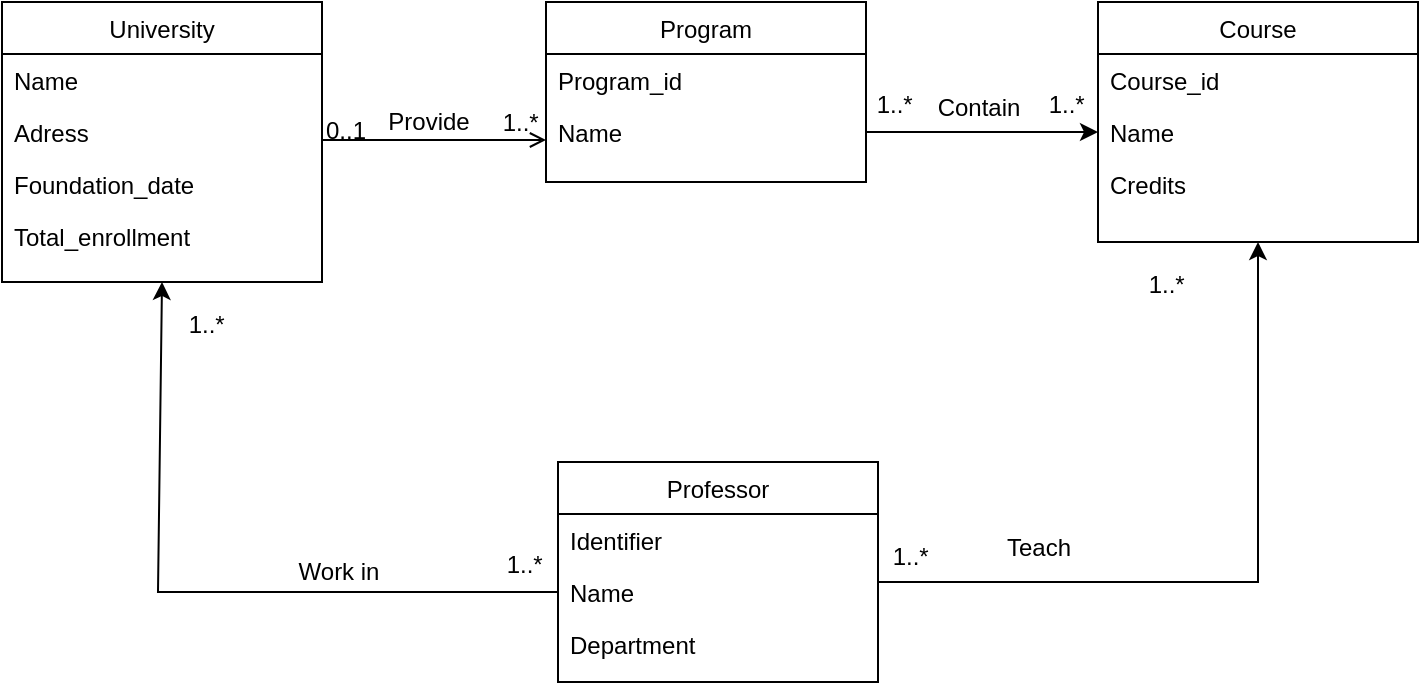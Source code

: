 <mxfile version="22.1.5" type="device">
  <diagram id="C5RBs43oDa-KdzZeNtuy" name="Page-1">
    <mxGraphModel dx="1050" dy="522" grid="1" gridSize="10" guides="1" tooltips="1" connect="1" arrows="1" fold="1" page="1" pageScale="1" pageWidth="827" pageHeight="1169" math="0" shadow="0">
      <root>
        <mxCell id="WIyWlLk6GJQsqaUBKTNV-0" />
        <mxCell id="WIyWlLk6GJQsqaUBKTNV-1" parent="WIyWlLk6GJQsqaUBKTNV-0" />
        <mxCell id="zkfFHV4jXpPFQw0GAbJ--17" value="Program" style="swimlane;fontStyle=0;align=center;verticalAlign=top;childLayout=stackLayout;horizontal=1;startSize=26;horizontalStack=0;resizeParent=1;resizeLast=0;collapsible=1;marginBottom=0;rounded=0;shadow=0;strokeWidth=1;" parent="WIyWlLk6GJQsqaUBKTNV-1" vertex="1">
          <mxGeometry x="414" y="120" width="160" height="90" as="geometry">
            <mxRectangle x="550" y="140" width="160" height="26" as="alternateBounds" />
          </mxGeometry>
        </mxCell>
        <mxCell id="zkfFHV4jXpPFQw0GAbJ--18" value="Program_id" style="text;align=left;verticalAlign=top;spacingLeft=4;spacingRight=4;overflow=hidden;rotatable=0;points=[[0,0.5],[1,0.5]];portConstraint=eastwest;" parent="zkfFHV4jXpPFQw0GAbJ--17" vertex="1">
          <mxGeometry y="26" width="160" height="26" as="geometry" />
        </mxCell>
        <mxCell id="zkfFHV4jXpPFQw0GAbJ--19" value="Name" style="text;align=left;verticalAlign=top;spacingLeft=4;spacingRight=4;overflow=hidden;rotatable=0;points=[[0,0.5],[1,0.5]];portConstraint=eastwest;rounded=0;shadow=0;html=0;" parent="zkfFHV4jXpPFQw0GAbJ--17" vertex="1">
          <mxGeometry y="52" width="160" height="26" as="geometry" />
        </mxCell>
        <mxCell id="zkfFHV4jXpPFQw0GAbJ--26" value="" style="endArrow=open;shadow=0;strokeWidth=1;rounded=0;endFill=1;edgeStyle=elbowEdgeStyle;elbow=vertical;" parent="WIyWlLk6GJQsqaUBKTNV-1" target="zkfFHV4jXpPFQw0GAbJ--17" edge="1">
          <mxGeometry x="0.5" y="41" relative="1" as="geometry">
            <mxPoint x="302" y="189" as="sourcePoint" />
            <mxPoint x="462" y="192" as="targetPoint" />
            <mxPoint x="-40" y="32" as="offset" />
          </mxGeometry>
        </mxCell>
        <mxCell id="zkfFHV4jXpPFQw0GAbJ--27" value="0..1" style="resizable=0;align=left;verticalAlign=bottom;labelBackgroundColor=none;fontSize=12;" parent="zkfFHV4jXpPFQw0GAbJ--26" connectable="0" vertex="1">
          <mxGeometry x="-1" relative="1" as="geometry">
            <mxPoint y="4" as="offset" />
          </mxGeometry>
        </mxCell>
        <mxCell id="qrhlpf7qkC2qyTQFmtWT-0" value="Course" style="swimlane;fontStyle=0;align=center;verticalAlign=top;childLayout=stackLayout;horizontal=1;startSize=26;horizontalStack=0;resizeParent=1;resizeLast=0;collapsible=1;marginBottom=0;rounded=0;shadow=0;strokeWidth=1;" parent="WIyWlLk6GJQsqaUBKTNV-1" vertex="1">
          <mxGeometry x="690" y="120" width="160" height="120" as="geometry">
            <mxRectangle x="550" y="140" width="160" height="26" as="alternateBounds" />
          </mxGeometry>
        </mxCell>
        <mxCell id="qrhlpf7qkC2qyTQFmtWT-1" value="Course_id" style="text;align=left;verticalAlign=top;spacingLeft=4;spacingRight=4;overflow=hidden;rotatable=0;points=[[0,0.5],[1,0.5]];portConstraint=eastwest;" parent="qrhlpf7qkC2qyTQFmtWT-0" vertex="1">
          <mxGeometry y="26" width="160" height="26" as="geometry" />
        </mxCell>
        <mxCell id="qrhlpf7qkC2qyTQFmtWT-2" value="Name" style="text;align=left;verticalAlign=top;spacingLeft=4;spacingRight=4;overflow=hidden;rotatable=0;points=[[0,0.5],[1,0.5]];portConstraint=eastwest;rounded=0;shadow=0;html=0;" parent="qrhlpf7qkC2qyTQFmtWT-0" vertex="1">
          <mxGeometry y="52" width="160" height="26" as="geometry" />
        </mxCell>
        <mxCell id="qrhlpf7qkC2qyTQFmtWT-3" value="Credits" style="text;align=left;verticalAlign=top;spacingLeft=4;spacingRight=4;overflow=hidden;rotatable=0;points=[[0,0.5],[1,0.5]];portConstraint=eastwest;rounded=0;shadow=0;html=0;" parent="qrhlpf7qkC2qyTQFmtWT-0" vertex="1">
          <mxGeometry y="78" width="160" height="26" as="geometry" />
        </mxCell>
        <mxCell id="qrhlpf7qkC2qyTQFmtWT-9" value="University" style="swimlane;fontStyle=0;align=center;verticalAlign=top;childLayout=stackLayout;horizontal=1;startSize=26;horizontalStack=0;resizeParent=1;resizeLast=0;collapsible=1;marginBottom=0;rounded=0;shadow=0;strokeWidth=1;" parent="WIyWlLk6GJQsqaUBKTNV-1" vertex="1">
          <mxGeometry x="142" y="120" width="160" height="140" as="geometry">
            <mxRectangle x="550" y="140" width="160" height="26" as="alternateBounds" />
          </mxGeometry>
        </mxCell>
        <mxCell id="qrhlpf7qkC2qyTQFmtWT-10" value="Name" style="text;align=left;verticalAlign=top;spacingLeft=4;spacingRight=4;overflow=hidden;rotatable=0;points=[[0,0.5],[1,0.5]];portConstraint=eastwest;" parent="qrhlpf7qkC2qyTQFmtWT-9" vertex="1">
          <mxGeometry y="26" width="160" height="26" as="geometry" />
        </mxCell>
        <mxCell id="qrhlpf7qkC2qyTQFmtWT-12" value="Adress" style="text;align=left;verticalAlign=top;spacingLeft=4;spacingRight=4;overflow=hidden;rotatable=0;points=[[0,0.5],[1,0.5]];portConstraint=eastwest;rounded=0;shadow=0;html=0;" parent="qrhlpf7qkC2qyTQFmtWT-9" vertex="1">
          <mxGeometry y="52" width="160" height="26" as="geometry" />
        </mxCell>
        <mxCell id="qrhlpf7qkC2qyTQFmtWT-13" value="Foundation_date" style="text;align=left;verticalAlign=top;spacingLeft=4;spacingRight=4;overflow=hidden;rotatable=0;points=[[0,0.5],[1,0.5]];portConstraint=eastwest;rounded=0;shadow=0;html=0;" parent="qrhlpf7qkC2qyTQFmtWT-9" vertex="1">
          <mxGeometry y="78" width="160" height="26" as="geometry" />
        </mxCell>
        <mxCell id="qrhlpf7qkC2qyTQFmtWT-14" value="Total_enrollment" style="text;align=left;verticalAlign=top;spacingLeft=4;spacingRight=4;overflow=hidden;rotatable=0;points=[[0,0.5],[1,0.5]];portConstraint=eastwest;rounded=0;shadow=0;html=0;" parent="qrhlpf7qkC2qyTQFmtWT-9" vertex="1">
          <mxGeometry y="104" width="160" height="26" as="geometry" />
        </mxCell>
        <mxCell id="qrhlpf7qkC2qyTQFmtWT-15" value=" 1..*" style="resizable=0;align=left;verticalAlign=bottom;labelBackgroundColor=none;fontSize=12;direction=north;" parent="WIyWlLk6GJQsqaUBKTNV-1" connectable="0" vertex="1">
          <mxGeometry x="230" y="290" as="geometry" />
        </mxCell>
        <mxCell id="qrhlpf7qkC2qyTQFmtWT-16" value="Professor" style="swimlane;fontStyle=0;align=center;verticalAlign=top;childLayout=stackLayout;horizontal=1;startSize=26;horizontalStack=0;resizeParent=1;resizeLast=0;collapsible=1;marginBottom=0;rounded=0;shadow=0;strokeWidth=1;" parent="WIyWlLk6GJQsqaUBKTNV-1" vertex="1">
          <mxGeometry x="420" y="350" width="160" height="110" as="geometry">
            <mxRectangle x="550" y="140" width="160" height="26" as="alternateBounds" />
          </mxGeometry>
        </mxCell>
        <mxCell id="qrhlpf7qkC2qyTQFmtWT-17" value="Identifier" style="text;align=left;verticalAlign=top;spacingLeft=4;spacingRight=4;overflow=hidden;rotatable=0;points=[[0,0.5],[1,0.5]];portConstraint=eastwest;" parent="qrhlpf7qkC2qyTQFmtWT-16" vertex="1">
          <mxGeometry y="26" width="160" height="26" as="geometry" />
        </mxCell>
        <mxCell id="qrhlpf7qkC2qyTQFmtWT-18" value="Name" style="text;align=left;verticalAlign=top;spacingLeft=4;spacingRight=4;overflow=hidden;rotatable=0;points=[[0,0.5],[1,0.5]];portConstraint=eastwest;rounded=0;shadow=0;html=0;" parent="qrhlpf7qkC2qyTQFmtWT-16" vertex="1">
          <mxGeometry y="52" width="160" height="26" as="geometry" />
        </mxCell>
        <mxCell id="qrhlpf7qkC2qyTQFmtWT-19" value="Department" style="text;align=left;verticalAlign=top;spacingLeft=4;spacingRight=4;overflow=hidden;rotatable=0;points=[[0,0.5],[1,0.5]];portConstraint=eastwest;rounded=0;shadow=0;html=0;" parent="qrhlpf7qkC2qyTQFmtWT-16" vertex="1">
          <mxGeometry y="78" width="160" height="26" as="geometry" />
        </mxCell>
        <mxCell id="qrhlpf7qkC2qyTQFmtWT-25" value="" style="endArrow=classic;html=1;rounded=0;entryX=0.5;entryY=1;entryDx=0;entryDy=0;exitX=0;exitY=0.5;exitDx=0;exitDy=0;" parent="WIyWlLk6GJQsqaUBKTNV-1" source="qrhlpf7qkC2qyTQFmtWT-18" target="qrhlpf7qkC2qyTQFmtWT-9" edge="1">
          <mxGeometry width="50" height="50" relative="1" as="geometry">
            <mxPoint x="420" y="400" as="sourcePoint" />
            <mxPoint x="440" y="280" as="targetPoint" />
            <Array as="points">
              <mxPoint x="220" y="415" />
            </Array>
          </mxGeometry>
        </mxCell>
        <mxCell id="qrhlpf7qkC2qyTQFmtWT-26" value="Work in" style="text;html=1;align=center;verticalAlign=middle;resizable=0;points=[];autosize=1;strokeColor=none;fillColor=none;" parent="WIyWlLk6GJQsqaUBKTNV-1" vertex="1">
          <mxGeometry x="280" y="390" width="60" height="30" as="geometry" />
        </mxCell>
        <mxCell id="qrhlpf7qkC2qyTQFmtWT-27" value=" 1..*" style="resizable=0;align=left;verticalAlign=bottom;labelBackgroundColor=none;fontSize=12;direction=north;" parent="WIyWlLk6GJQsqaUBKTNV-1" connectable="0" vertex="1">
          <mxGeometry x="389" y="410" as="geometry" />
        </mxCell>
        <mxCell id="qrhlpf7qkC2qyTQFmtWT-29" value="" style="endArrow=classic;html=1;rounded=0;entryX=0.5;entryY=1;entryDx=0;entryDy=0;" parent="WIyWlLk6GJQsqaUBKTNV-1" target="qrhlpf7qkC2qyTQFmtWT-0" edge="1">
          <mxGeometry width="50" height="50" relative="1" as="geometry">
            <mxPoint x="580" y="410" as="sourcePoint" />
            <mxPoint x="630" y="360" as="targetPoint" />
            <Array as="points">
              <mxPoint x="770" y="410" />
            </Array>
          </mxGeometry>
        </mxCell>
        <mxCell id="qrhlpf7qkC2qyTQFmtWT-30" value=" 1..*" style="resizable=0;align=left;verticalAlign=bottom;labelBackgroundColor=none;fontSize=12;direction=north;" parent="WIyWlLk6GJQsqaUBKTNV-1" connectable="0" vertex="1">
          <mxGeometry x="710" y="270" as="geometry" />
        </mxCell>
        <mxCell id="qrhlpf7qkC2qyTQFmtWT-31" value=" 1..*" style="resizable=0;align=left;verticalAlign=bottom;labelBackgroundColor=none;fontSize=12;direction=north;" parent="WIyWlLk6GJQsqaUBKTNV-1" connectable="0" vertex="1">
          <mxGeometry x="399" y="420" as="geometry">
            <mxPoint x="183" y="-14" as="offset" />
          </mxGeometry>
        </mxCell>
        <mxCell id="qrhlpf7qkC2qyTQFmtWT-32" value=" 1..*" style="resizable=0;align=left;verticalAlign=bottom;labelBackgroundColor=none;fontSize=12;direction=north;" parent="WIyWlLk6GJQsqaUBKTNV-1" connectable="0" vertex="1">
          <mxGeometry x="387" y="189" as="geometry" />
        </mxCell>
        <mxCell id="qrhlpf7qkC2qyTQFmtWT-33" value="Teach" style="text;html=1;align=center;verticalAlign=middle;resizable=0;points=[];autosize=1;strokeColor=none;fillColor=none;" parent="WIyWlLk6GJQsqaUBKTNV-1" vertex="1">
          <mxGeometry x="630" y="378" width="60" height="30" as="geometry" />
        </mxCell>
        <mxCell id="qrhlpf7qkC2qyTQFmtWT-34" value="Provide" style="text;html=1;align=center;verticalAlign=middle;resizable=0;points=[];autosize=1;strokeColor=none;fillColor=none;" parent="WIyWlLk6GJQsqaUBKTNV-1" vertex="1">
          <mxGeometry x="325" y="165" width="60" height="30" as="geometry" />
        </mxCell>
        <mxCell id="qrhlpf7qkC2qyTQFmtWT-35" value="" style="endArrow=classic;html=1;rounded=0;entryX=0;entryY=0.5;entryDx=0;entryDy=0;exitX=1;exitY=0.5;exitDx=0;exitDy=0;" parent="WIyWlLk6GJQsqaUBKTNV-1" source="zkfFHV4jXpPFQw0GAbJ--19" target="qrhlpf7qkC2qyTQFmtWT-2" edge="1">
          <mxGeometry width="50" height="50" relative="1" as="geometry">
            <mxPoint x="574" y="189" as="sourcePoint" />
            <mxPoint x="624" y="139" as="targetPoint" />
          </mxGeometry>
        </mxCell>
        <mxCell id="qrhlpf7qkC2qyTQFmtWT-36" value="Contain" style="text;html=1;align=center;verticalAlign=middle;resizable=0;points=[];autosize=1;strokeColor=none;fillColor=none;" parent="WIyWlLk6GJQsqaUBKTNV-1" vertex="1">
          <mxGeometry x="600" y="158" width="60" height="30" as="geometry" />
        </mxCell>
        <mxCell id="qrhlpf7qkC2qyTQFmtWT-37" value=" 1..*" style="resizable=0;align=left;verticalAlign=bottom;labelBackgroundColor=none;fontSize=12;direction=north;" parent="WIyWlLk6GJQsqaUBKTNV-1" connectable="0" vertex="1">
          <mxGeometry x="660" y="180" as="geometry" />
        </mxCell>
        <mxCell id="qrhlpf7qkC2qyTQFmtWT-38" value=" 1..*" style="resizable=0;align=left;verticalAlign=bottom;labelBackgroundColor=none;fontSize=12;direction=north;" parent="WIyWlLk6GJQsqaUBKTNV-1" connectable="0" vertex="1">
          <mxGeometry x="574" y="180" as="geometry" />
        </mxCell>
      </root>
    </mxGraphModel>
  </diagram>
</mxfile>
